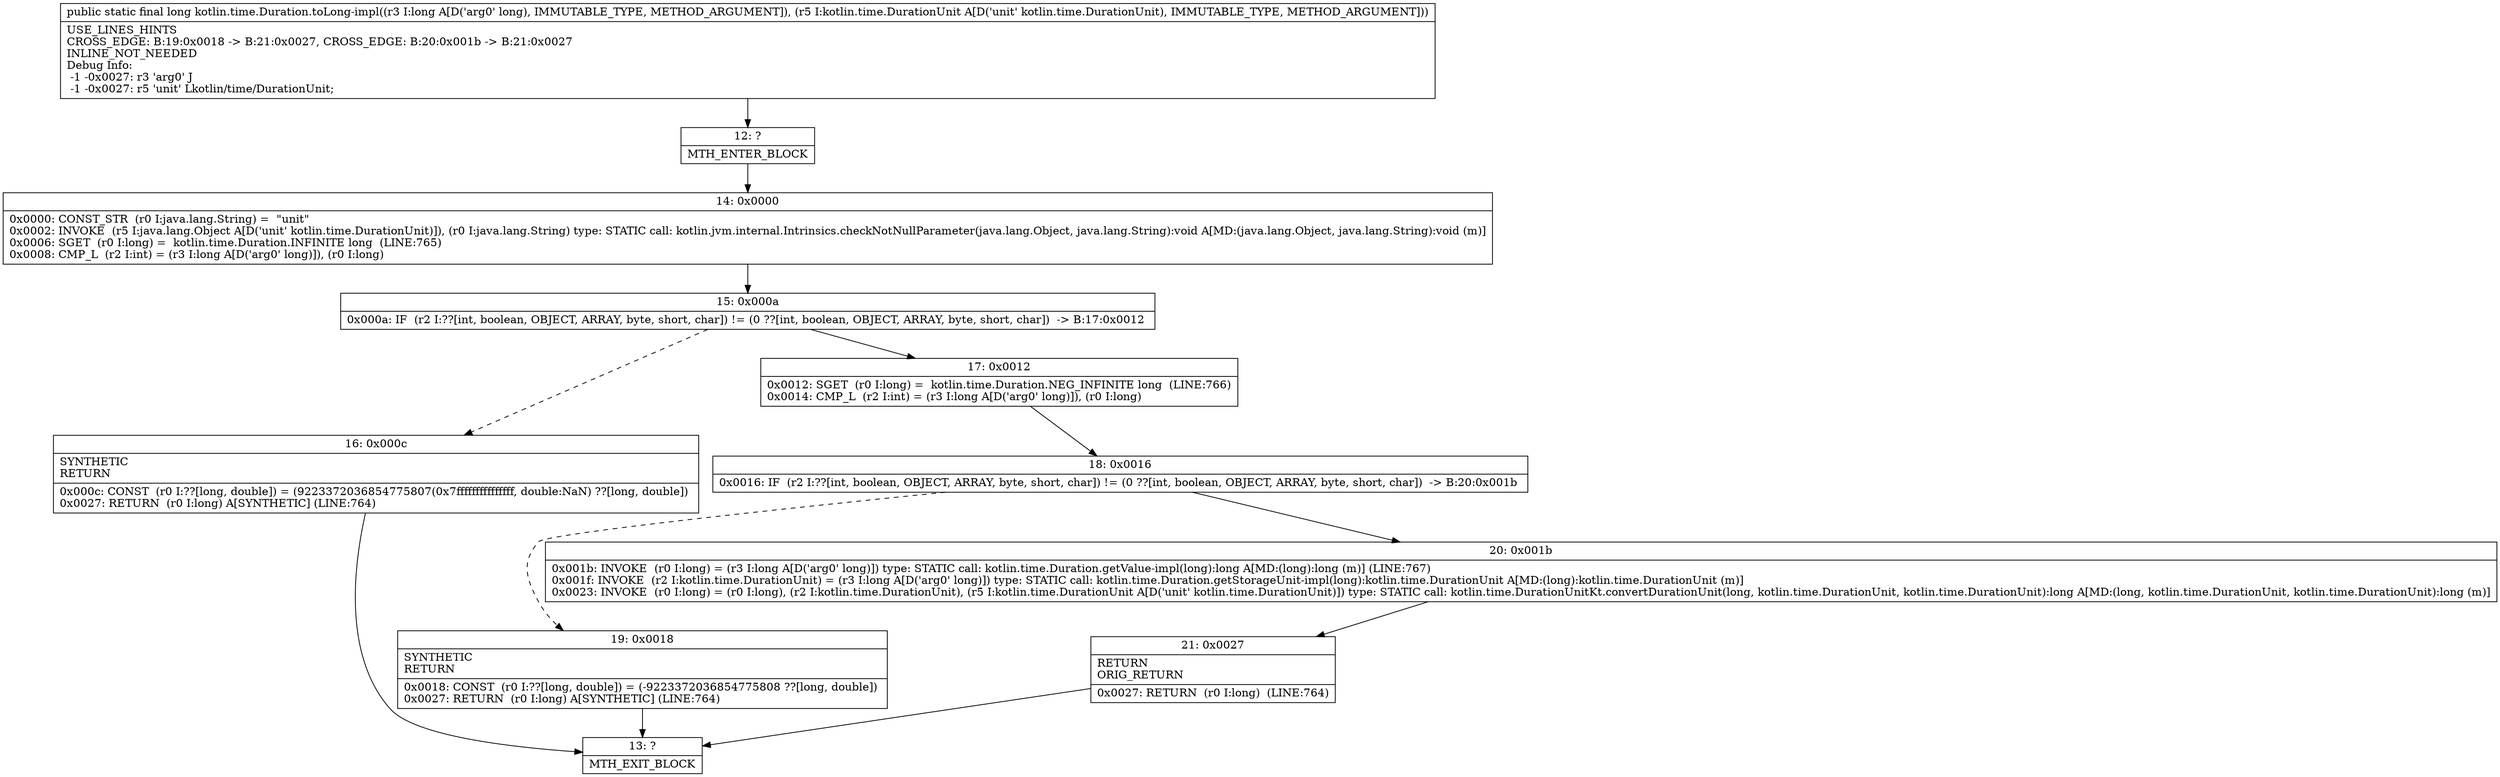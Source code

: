 digraph "CFG forkotlin.time.Duration.toLong\-impl(JLkotlin\/time\/DurationUnit;)J" {
Node_12 [shape=record,label="{12\:\ ?|MTH_ENTER_BLOCK\l}"];
Node_14 [shape=record,label="{14\:\ 0x0000|0x0000: CONST_STR  (r0 I:java.lang.String) =  \"unit\" \l0x0002: INVOKE  (r5 I:java.lang.Object A[D('unit' kotlin.time.DurationUnit)]), (r0 I:java.lang.String) type: STATIC call: kotlin.jvm.internal.Intrinsics.checkNotNullParameter(java.lang.Object, java.lang.String):void A[MD:(java.lang.Object, java.lang.String):void (m)]\l0x0006: SGET  (r0 I:long) =  kotlin.time.Duration.INFINITE long  (LINE:765)\l0x0008: CMP_L  (r2 I:int) = (r3 I:long A[D('arg0' long)]), (r0 I:long) \l}"];
Node_15 [shape=record,label="{15\:\ 0x000a|0x000a: IF  (r2 I:??[int, boolean, OBJECT, ARRAY, byte, short, char]) != (0 ??[int, boolean, OBJECT, ARRAY, byte, short, char])  \-\> B:17:0x0012 \l}"];
Node_16 [shape=record,label="{16\:\ 0x000c|SYNTHETIC\lRETURN\l|0x000c: CONST  (r0 I:??[long, double]) = (9223372036854775807(0x7fffffffffffffff, double:NaN) ??[long, double]) \l0x0027: RETURN  (r0 I:long) A[SYNTHETIC] (LINE:764)\l}"];
Node_13 [shape=record,label="{13\:\ ?|MTH_EXIT_BLOCK\l}"];
Node_17 [shape=record,label="{17\:\ 0x0012|0x0012: SGET  (r0 I:long) =  kotlin.time.Duration.NEG_INFINITE long  (LINE:766)\l0x0014: CMP_L  (r2 I:int) = (r3 I:long A[D('arg0' long)]), (r0 I:long) \l}"];
Node_18 [shape=record,label="{18\:\ 0x0016|0x0016: IF  (r2 I:??[int, boolean, OBJECT, ARRAY, byte, short, char]) != (0 ??[int, boolean, OBJECT, ARRAY, byte, short, char])  \-\> B:20:0x001b \l}"];
Node_19 [shape=record,label="{19\:\ 0x0018|SYNTHETIC\lRETURN\l|0x0018: CONST  (r0 I:??[long, double]) = (\-9223372036854775808 ??[long, double]) \l0x0027: RETURN  (r0 I:long) A[SYNTHETIC] (LINE:764)\l}"];
Node_20 [shape=record,label="{20\:\ 0x001b|0x001b: INVOKE  (r0 I:long) = (r3 I:long A[D('arg0' long)]) type: STATIC call: kotlin.time.Duration.getValue\-impl(long):long A[MD:(long):long (m)] (LINE:767)\l0x001f: INVOKE  (r2 I:kotlin.time.DurationUnit) = (r3 I:long A[D('arg0' long)]) type: STATIC call: kotlin.time.Duration.getStorageUnit\-impl(long):kotlin.time.DurationUnit A[MD:(long):kotlin.time.DurationUnit (m)]\l0x0023: INVOKE  (r0 I:long) = (r0 I:long), (r2 I:kotlin.time.DurationUnit), (r5 I:kotlin.time.DurationUnit A[D('unit' kotlin.time.DurationUnit)]) type: STATIC call: kotlin.time.DurationUnitKt.convertDurationUnit(long, kotlin.time.DurationUnit, kotlin.time.DurationUnit):long A[MD:(long, kotlin.time.DurationUnit, kotlin.time.DurationUnit):long (m)]\l}"];
Node_21 [shape=record,label="{21\:\ 0x0027|RETURN\lORIG_RETURN\l|0x0027: RETURN  (r0 I:long)  (LINE:764)\l}"];
MethodNode[shape=record,label="{public static final long kotlin.time.Duration.toLong\-impl((r3 I:long A[D('arg0' long), IMMUTABLE_TYPE, METHOD_ARGUMENT]), (r5 I:kotlin.time.DurationUnit A[D('unit' kotlin.time.DurationUnit), IMMUTABLE_TYPE, METHOD_ARGUMENT]))  | USE_LINES_HINTS\lCROSS_EDGE: B:19:0x0018 \-\> B:21:0x0027, CROSS_EDGE: B:20:0x001b \-\> B:21:0x0027\lINLINE_NOT_NEEDED\lDebug Info:\l  \-1 \-0x0027: r3 'arg0' J\l  \-1 \-0x0027: r5 'unit' Lkotlin\/time\/DurationUnit;\l}"];
MethodNode -> Node_12;Node_12 -> Node_14;
Node_14 -> Node_15;
Node_15 -> Node_16[style=dashed];
Node_15 -> Node_17;
Node_16 -> Node_13;
Node_17 -> Node_18;
Node_18 -> Node_19[style=dashed];
Node_18 -> Node_20;
Node_19 -> Node_13;
Node_20 -> Node_21;
Node_21 -> Node_13;
}

